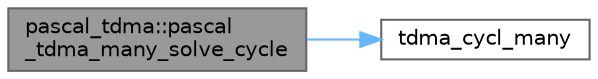 digraph "pascal_tdma::pascal_tdma_many_solve_cycle"
{
 // LATEX_PDF_SIZE
  bgcolor="transparent";
  edge [fontname=Helvetica,fontsize=10,labelfontname=Helvetica,labelfontsize=10];
  node [fontname=Helvetica,fontsize=10,shape=box,height=0.2,width=0.4];
  rankdir="LR";
  Node1 [id="Node000001",label="pascal_tdma::pascal\l_tdma_many_solve_cycle",height=0.2,width=0.4,color="gray40", fillcolor="grey60", style="filled", fontcolor="black",tooltip="Solve many cyclic tridiagonal systems of equations."];
  Node1 -> Node2 [id="edge1_Node000001_Node000002",color="steelblue1",style="solid",tooltip=" "];
  Node2 [id="Node000002",label="tdma_cycl_many",height=0.2,width=0.4,color="grey40", fillcolor="white", style="filled",URL="$tdmas_8f90.html#a6c50d548eaa4b5e9b96ccbf8f65cb12a",tooltip="Solve many cyclic tridiagonal systems of equations using the Thomas algorithm. First index indicates ..."];
}

